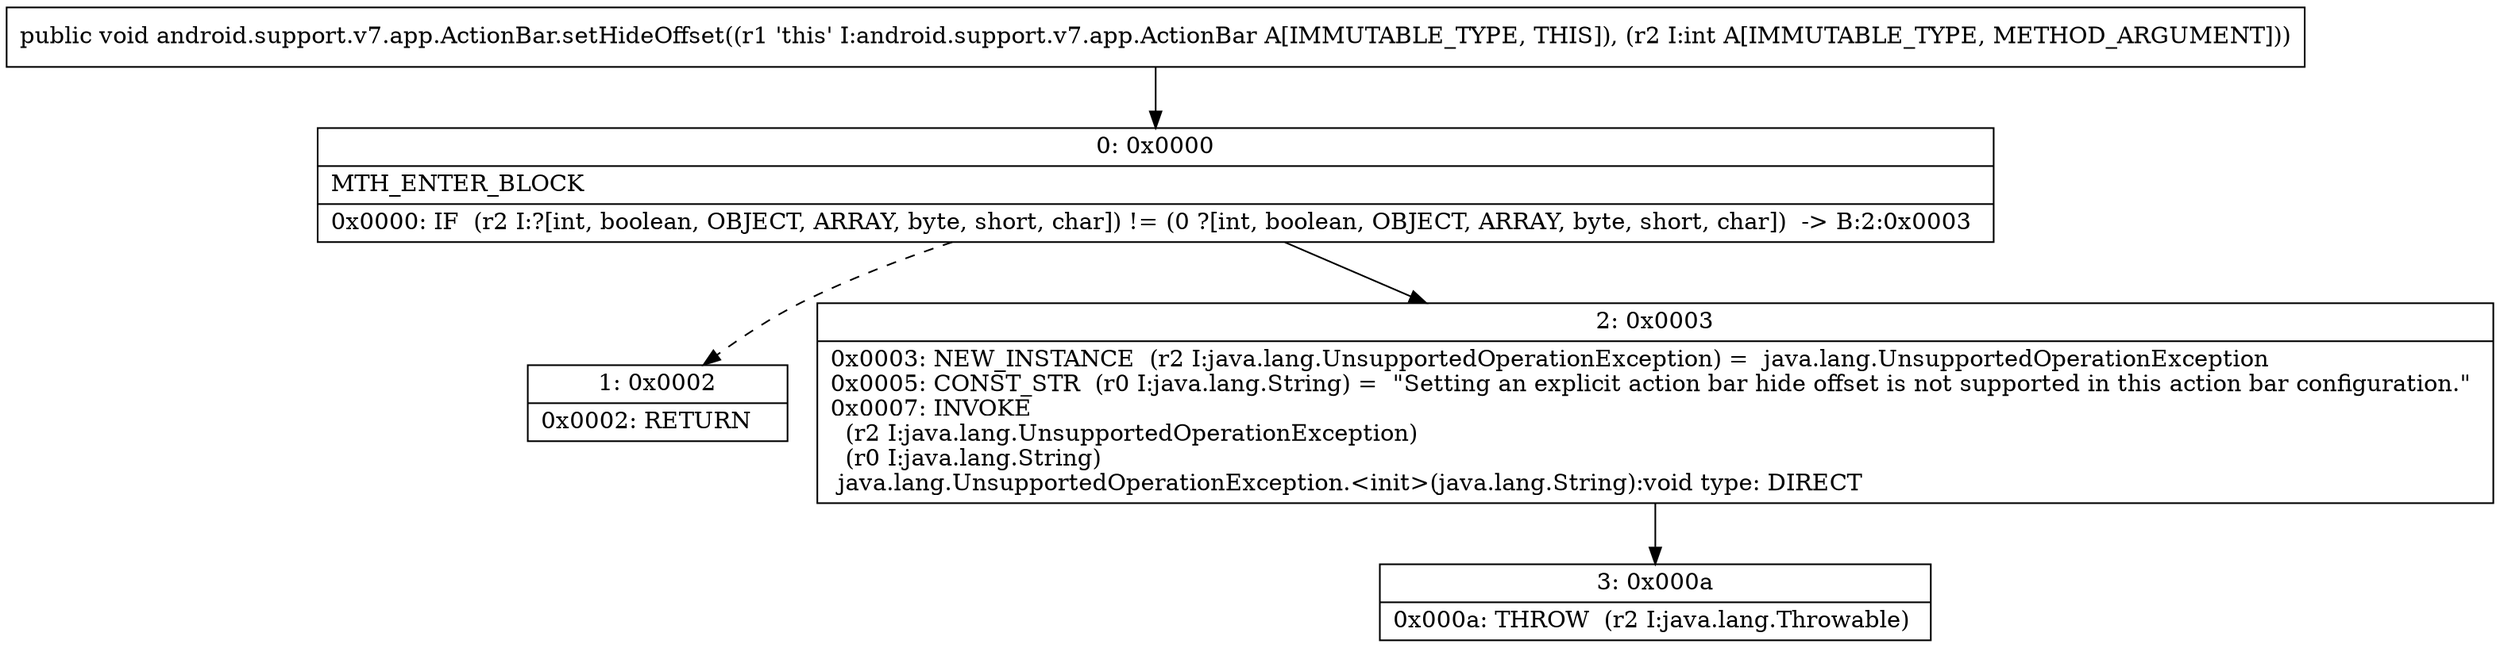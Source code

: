 digraph "CFG forandroid.support.v7.app.ActionBar.setHideOffset(I)V" {
Node_0 [shape=record,label="{0\:\ 0x0000|MTH_ENTER_BLOCK\l|0x0000: IF  (r2 I:?[int, boolean, OBJECT, ARRAY, byte, short, char]) != (0 ?[int, boolean, OBJECT, ARRAY, byte, short, char])  \-\> B:2:0x0003 \l}"];
Node_1 [shape=record,label="{1\:\ 0x0002|0x0002: RETURN   \l}"];
Node_2 [shape=record,label="{2\:\ 0x0003|0x0003: NEW_INSTANCE  (r2 I:java.lang.UnsupportedOperationException) =  java.lang.UnsupportedOperationException \l0x0005: CONST_STR  (r0 I:java.lang.String) =  \"Setting an explicit action bar hide offset is not supported in this action bar configuration.\" \l0x0007: INVOKE  \l  (r2 I:java.lang.UnsupportedOperationException)\l  (r0 I:java.lang.String)\l java.lang.UnsupportedOperationException.\<init\>(java.lang.String):void type: DIRECT \l}"];
Node_3 [shape=record,label="{3\:\ 0x000a|0x000a: THROW  (r2 I:java.lang.Throwable) \l}"];
MethodNode[shape=record,label="{public void android.support.v7.app.ActionBar.setHideOffset((r1 'this' I:android.support.v7.app.ActionBar A[IMMUTABLE_TYPE, THIS]), (r2 I:int A[IMMUTABLE_TYPE, METHOD_ARGUMENT])) }"];
MethodNode -> Node_0;
Node_0 -> Node_1[style=dashed];
Node_0 -> Node_2;
Node_2 -> Node_3;
}


